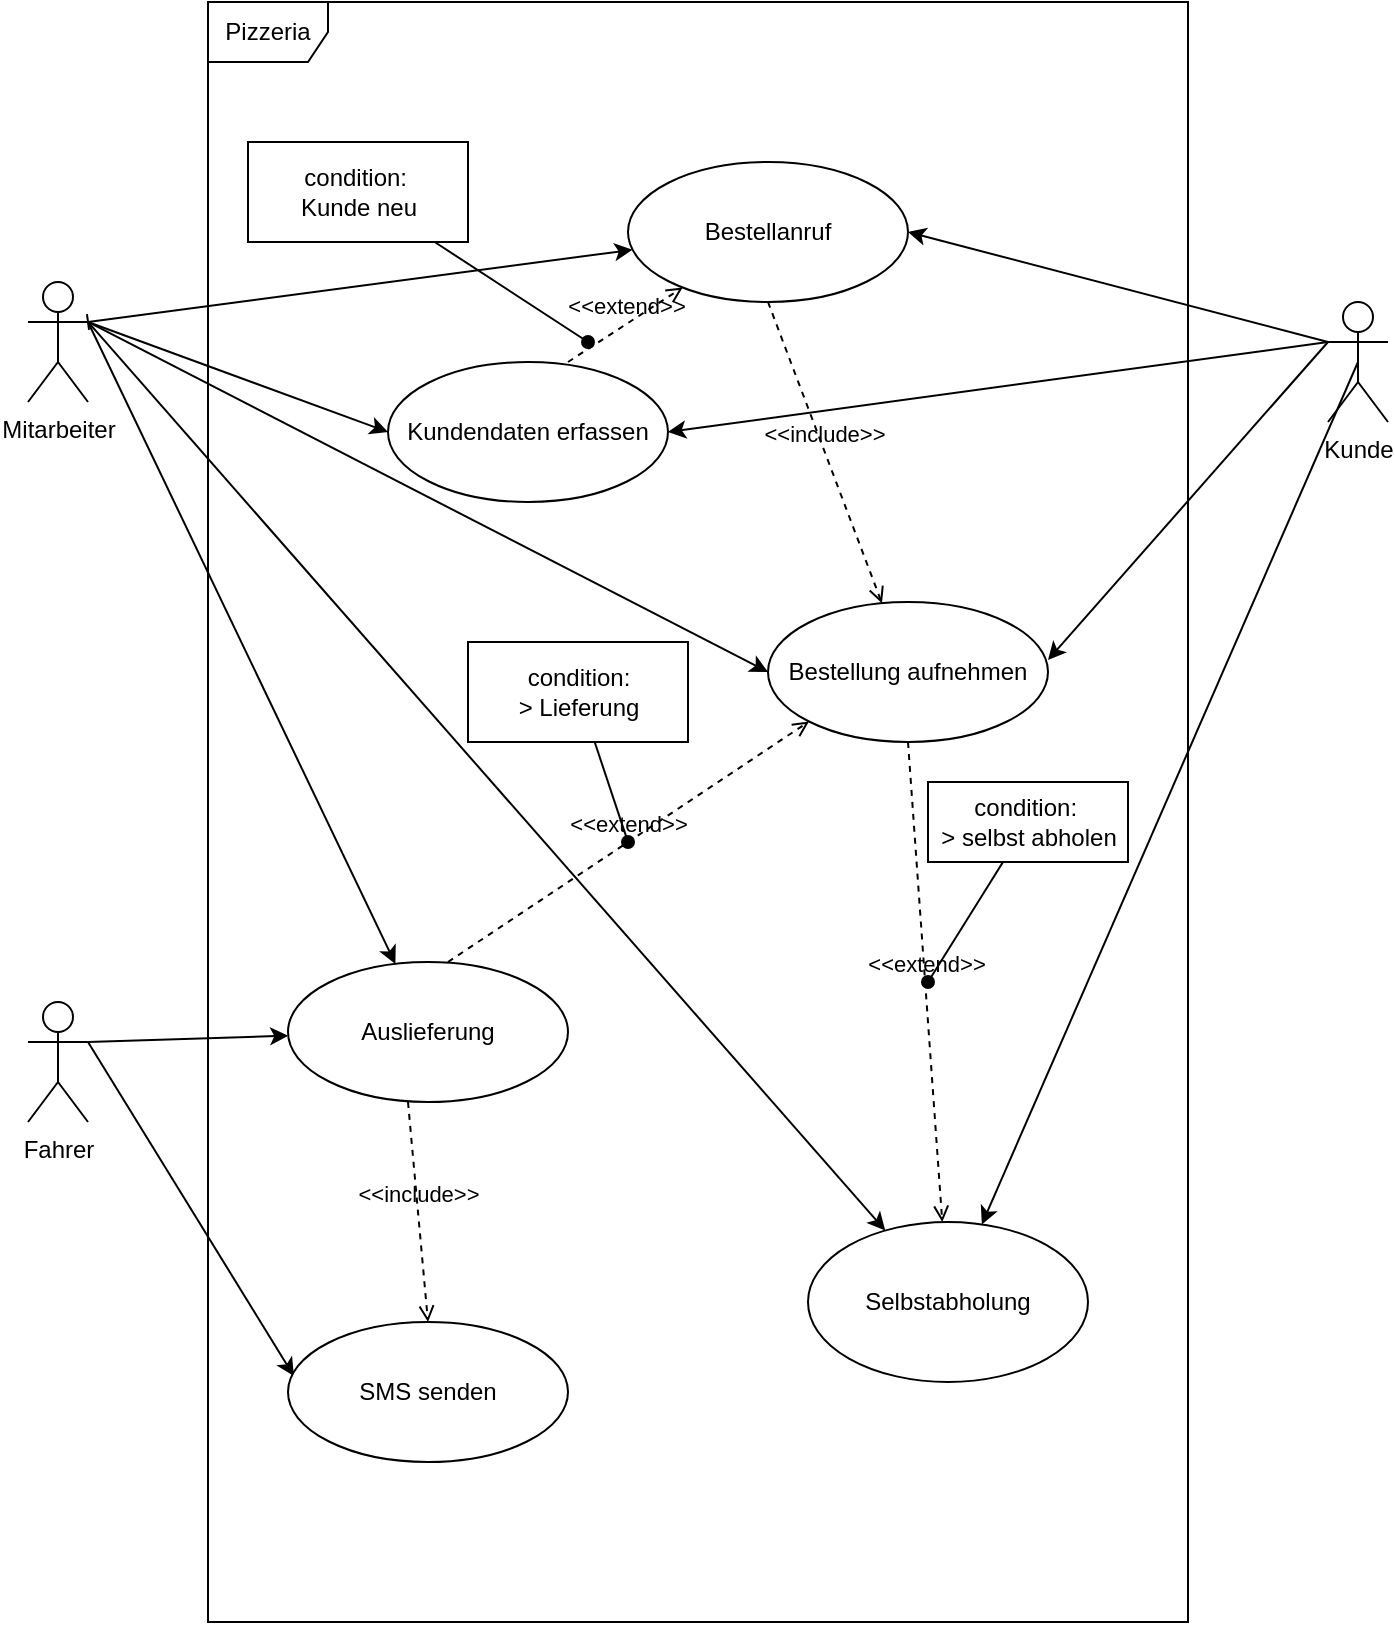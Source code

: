 <mxfile>
    <diagram id="cP85wUpbnKCdWvWS-5EP" name="Seite-1">
        <mxGraphModel dx="914" dy="669" grid="1" gridSize="10" guides="1" tooltips="1" connect="1" arrows="1" fold="1" page="1" pageScale="1" pageWidth="827" pageHeight="1169" math="0" shadow="0">
            <root>
                <mxCell id="0"/>
                <mxCell id="1" parent="0"/>
                <mxCell id="2" value="Pizzeria" style="shape=umlFrame;whiteSpace=wrap;html=1;" vertex="1" parent="1">
                    <mxGeometry x="170" y="10" width="490" height="810" as="geometry"/>
                </mxCell>
                <mxCell id="16" style="edgeStyle=none;html=1;entryX=1;entryY=0.5;entryDx=0;entryDy=0;exitX=0;exitY=0.333;exitDx=0;exitDy=0;exitPerimeter=0;" edge="1" parent="1" source="3" target="12">
                    <mxGeometry relative="1" as="geometry">
                        <mxPoint x="680" y="230" as="sourcePoint"/>
                    </mxGeometry>
                </mxCell>
                <mxCell id="17" style="edgeStyle=none;html=1;entryX=1;entryY=0.5;entryDx=0;entryDy=0;" edge="1" parent="1" target="7">
                    <mxGeometry relative="1" as="geometry">
                        <mxPoint x="730" y="180" as="sourcePoint"/>
                    </mxGeometry>
                </mxCell>
                <mxCell id="18" style="edgeStyle=none;html=1;entryX=1;entryY=0.414;entryDx=0;entryDy=0;entryPerimeter=0;" edge="1" parent="1" target="11">
                    <mxGeometry relative="1" as="geometry">
                        <mxPoint x="730" y="180" as="sourcePoint"/>
                    </mxGeometry>
                </mxCell>
                <mxCell id="19" style="edgeStyle=none;html=1;exitX=0.5;exitY=0.5;exitDx=0;exitDy=0;exitPerimeter=0;" edge="1" parent="1" source="3" target="9">
                    <mxGeometry relative="1" as="geometry"/>
                </mxCell>
                <mxCell id="3" value="Kunde&lt;br&gt;" style="shape=umlActor;verticalLabelPosition=bottom;verticalAlign=top;html=1;" vertex="1" parent="1">
                    <mxGeometry x="730" y="160" width="30" height="60" as="geometry"/>
                </mxCell>
                <mxCell id="20" style="edgeStyle=none;html=1;exitX=1;exitY=0.333;exitDx=0;exitDy=0;exitPerimeter=0;startArrow=baseDash;startFill=0;" edge="1" parent="1" source="4" target="12">
                    <mxGeometry relative="1" as="geometry"/>
                </mxCell>
                <mxCell id="21" style="edgeStyle=none;html=1;exitX=1;exitY=0.333;exitDx=0;exitDy=0;exitPerimeter=0;entryX=0;entryY=0.5;entryDx=0;entryDy=0;" edge="1" parent="1" source="4" target="7">
                    <mxGeometry relative="1" as="geometry"/>
                </mxCell>
                <mxCell id="22" style="edgeStyle=none;html=1;exitX=1;exitY=0.333;exitDx=0;exitDy=0;exitPerimeter=0;entryX=0;entryY=0.5;entryDx=0;entryDy=0;" edge="1" parent="1" source="4" target="11">
                    <mxGeometry relative="1" as="geometry"/>
                </mxCell>
                <mxCell id="23" style="edgeStyle=none;html=1;exitX=1;exitY=0.333;exitDx=0;exitDy=0;exitPerimeter=0;" edge="1" parent="1" source="4" target="9">
                    <mxGeometry relative="1" as="geometry"/>
                </mxCell>
                <mxCell id="24" style="edgeStyle=none;html=1;exitX=1;exitY=0.333;exitDx=0;exitDy=0;exitPerimeter=0;" edge="1" parent="1" source="4" target="8">
                    <mxGeometry relative="1" as="geometry"/>
                </mxCell>
                <mxCell id="4" value="Mitarbeiter&lt;br&gt;" style="shape=umlActor;verticalLabelPosition=bottom;verticalAlign=top;html=1;" vertex="1" parent="1">
                    <mxGeometry x="80" y="150" width="30" height="60" as="geometry"/>
                </mxCell>
                <mxCell id="25" style="edgeStyle=none;html=1;exitX=1;exitY=0.333;exitDx=0;exitDy=0;exitPerimeter=0;" edge="1" parent="1" source="5" target="8">
                    <mxGeometry relative="1" as="geometry"/>
                </mxCell>
                <mxCell id="26" style="edgeStyle=none;html=1;exitX=1;exitY=0.333;exitDx=0;exitDy=0;exitPerimeter=0;entryX=0.021;entryY=0.386;entryDx=0;entryDy=0;entryPerimeter=0;" edge="1" parent="1" source="5" target="10">
                    <mxGeometry relative="1" as="geometry"/>
                </mxCell>
                <mxCell id="5" value="Fahrer&lt;br&gt;" style="shape=umlActor;verticalLabelPosition=bottom;verticalAlign=top;html=1;" vertex="1" parent="1">
                    <mxGeometry x="80" y="510" width="30" height="60" as="geometry"/>
                </mxCell>
                <mxCell id="7" value="Kundendaten erfassen" style="ellipse;whiteSpace=wrap;html=1;" vertex="1" parent="1">
                    <mxGeometry x="260" y="190" width="140" height="70" as="geometry"/>
                </mxCell>
                <mxCell id="8" value="Auslieferung" style="ellipse;whiteSpace=wrap;html=1;" vertex="1" parent="1">
                    <mxGeometry x="210" y="490" width="140" height="70" as="geometry"/>
                </mxCell>
                <mxCell id="9" value="Selbstabholung" style="ellipse;whiteSpace=wrap;html=1;" vertex="1" parent="1">
                    <mxGeometry x="470" y="620" width="140" height="80" as="geometry"/>
                </mxCell>
                <mxCell id="10" value="SMS senden" style="ellipse;whiteSpace=wrap;html=1;" vertex="1" parent="1">
                    <mxGeometry x="210" y="670" width="140" height="70" as="geometry"/>
                </mxCell>
                <mxCell id="11" value="Bestellung aufnehmen" style="ellipse;whiteSpace=wrap;html=1;" vertex="1" parent="1">
                    <mxGeometry x="450" y="310" width="140" height="70" as="geometry"/>
                </mxCell>
                <mxCell id="12" value="Bestellanruf" style="ellipse;whiteSpace=wrap;html=1;" vertex="1" parent="1">
                    <mxGeometry x="380" y="90" width="140" height="70" as="geometry"/>
                </mxCell>
                <mxCell id="35" style="edgeStyle=none;html=1;endArrow=oval;endFill=1;" edge="1" parent="1" source="13">
                    <mxGeometry relative="1" as="geometry">
                        <mxPoint x="360" y="180" as="targetPoint"/>
                    </mxGeometry>
                </mxCell>
                <mxCell id="13" value="condition:&amp;nbsp;&lt;br&gt;Kunde neu" style="html=1;" vertex="1" parent="1">
                    <mxGeometry x="190" y="80" width="110" height="50" as="geometry"/>
                </mxCell>
                <mxCell id="38" style="edgeStyle=none;html=1;endArrow=oval;endFill=1;" edge="1" parent="1" source="14">
                    <mxGeometry relative="1" as="geometry">
                        <mxPoint x="380" y="430" as="targetPoint"/>
                    </mxGeometry>
                </mxCell>
                <mxCell id="14" value="condition:&lt;br&gt;&amp;gt; Lieferung" style="html=1;" vertex="1" parent="1">
                    <mxGeometry x="300" y="330" width="110" height="50" as="geometry"/>
                </mxCell>
                <mxCell id="34" style="edgeStyle=none;html=1;endArrow=oval;endFill=1;" edge="1" parent="1" source="15">
                    <mxGeometry relative="1" as="geometry">
                        <mxPoint x="530" y="500" as="targetPoint"/>
                    </mxGeometry>
                </mxCell>
                <mxCell id="15" value="condition:&amp;nbsp;&lt;br&gt;&amp;gt; selbst abholen" style="html=1;" vertex="1" parent="1">
                    <mxGeometry x="530" y="400" width="100" height="40" as="geometry"/>
                </mxCell>
                <mxCell id="27" value="&amp;lt;&amp;lt;extend&amp;gt;&amp;gt;" style="html=1;verticalAlign=bottom;labelBackgroundColor=none;endArrow=open;endFill=0;dashed=1;" edge="1" parent="1" target="12">
                    <mxGeometry width="160" relative="1" as="geometry">
                        <mxPoint x="350" y="190" as="sourcePoint"/>
                        <mxPoint x="510" y="190" as="targetPoint"/>
                    </mxGeometry>
                </mxCell>
                <mxCell id="29" value="&amp;lt;&amp;lt;extend&amp;gt;&amp;gt;" style="html=1;verticalAlign=bottom;labelBackgroundColor=none;endArrow=open;endFill=0;dashed=1;entryX=0;entryY=1;entryDx=0;entryDy=0;" edge="1" parent="1" target="11">
                    <mxGeometry width="160" relative="1" as="geometry">
                        <mxPoint x="290" y="490" as="sourcePoint"/>
                        <mxPoint x="450" y="490" as="targetPoint"/>
                    </mxGeometry>
                </mxCell>
                <mxCell id="30" value="&amp;lt;&amp;lt;extend&amp;gt;&amp;gt;" style="html=1;verticalAlign=bottom;labelBackgroundColor=none;endArrow=open;endFill=0;dashed=1;" edge="1" parent="1" target="9">
                    <mxGeometry width="160" relative="1" as="geometry">
                        <mxPoint x="520" y="380" as="sourcePoint"/>
                        <mxPoint x="680" y="380" as="targetPoint"/>
                    </mxGeometry>
                </mxCell>
                <mxCell id="32" value="&amp;lt;&amp;lt;include&amp;gt;&amp;gt;" style="html=1;verticalAlign=bottom;labelBackgroundColor=none;endArrow=open;endFill=0;dashed=1;entryX=0.5;entryY=0;entryDx=0;entryDy=0;" edge="1" parent="1" target="10">
                    <mxGeometry width="160" relative="1" as="geometry">
                        <mxPoint x="270" y="560" as="sourcePoint"/>
                        <mxPoint x="430" y="560" as="targetPoint"/>
                    </mxGeometry>
                </mxCell>
                <mxCell id="33" value="&amp;lt;&amp;lt;include&amp;gt;&amp;gt;" style="html=1;verticalAlign=bottom;labelBackgroundColor=none;endArrow=open;endFill=0;dashed=1;" edge="1" parent="1" target="11">
                    <mxGeometry width="160" relative="1" as="geometry">
                        <mxPoint x="450" y="160" as="sourcePoint"/>
                        <mxPoint x="610" y="160" as="targetPoint"/>
                    </mxGeometry>
                </mxCell>
            </root>
        </mxGraphModel>
    </diagram>
</mxfile>